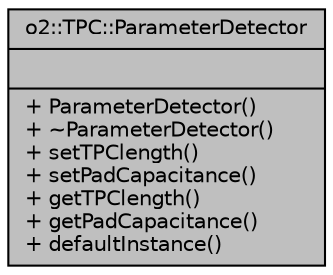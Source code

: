 digraph "o2::TPC::ParameterDetector"
{
 // INTERACTIVE_SVG=YES
  bgcolor="transparent";
  edge [fontname="Helvetica",fontsize="10",labelfontname="Helvetica",labelfontsize="10"];
  node [fontname="Helvetica",fontsize="10",shape=record];
  Node1 [label="{o2::TPC::ParameterDetector\n||+ ParameterDetector()\l+ ~ParameterDetector()\l+ setTPClength()\l+ setPadCapacitance()\l+ getTPClength()\l+ getPadCapacitance()\l+ defaultInstance()\l}",height=0.2,width=0.4,color="black", fillcolor="grey75", style="filled" fontcolor="black"];
}
